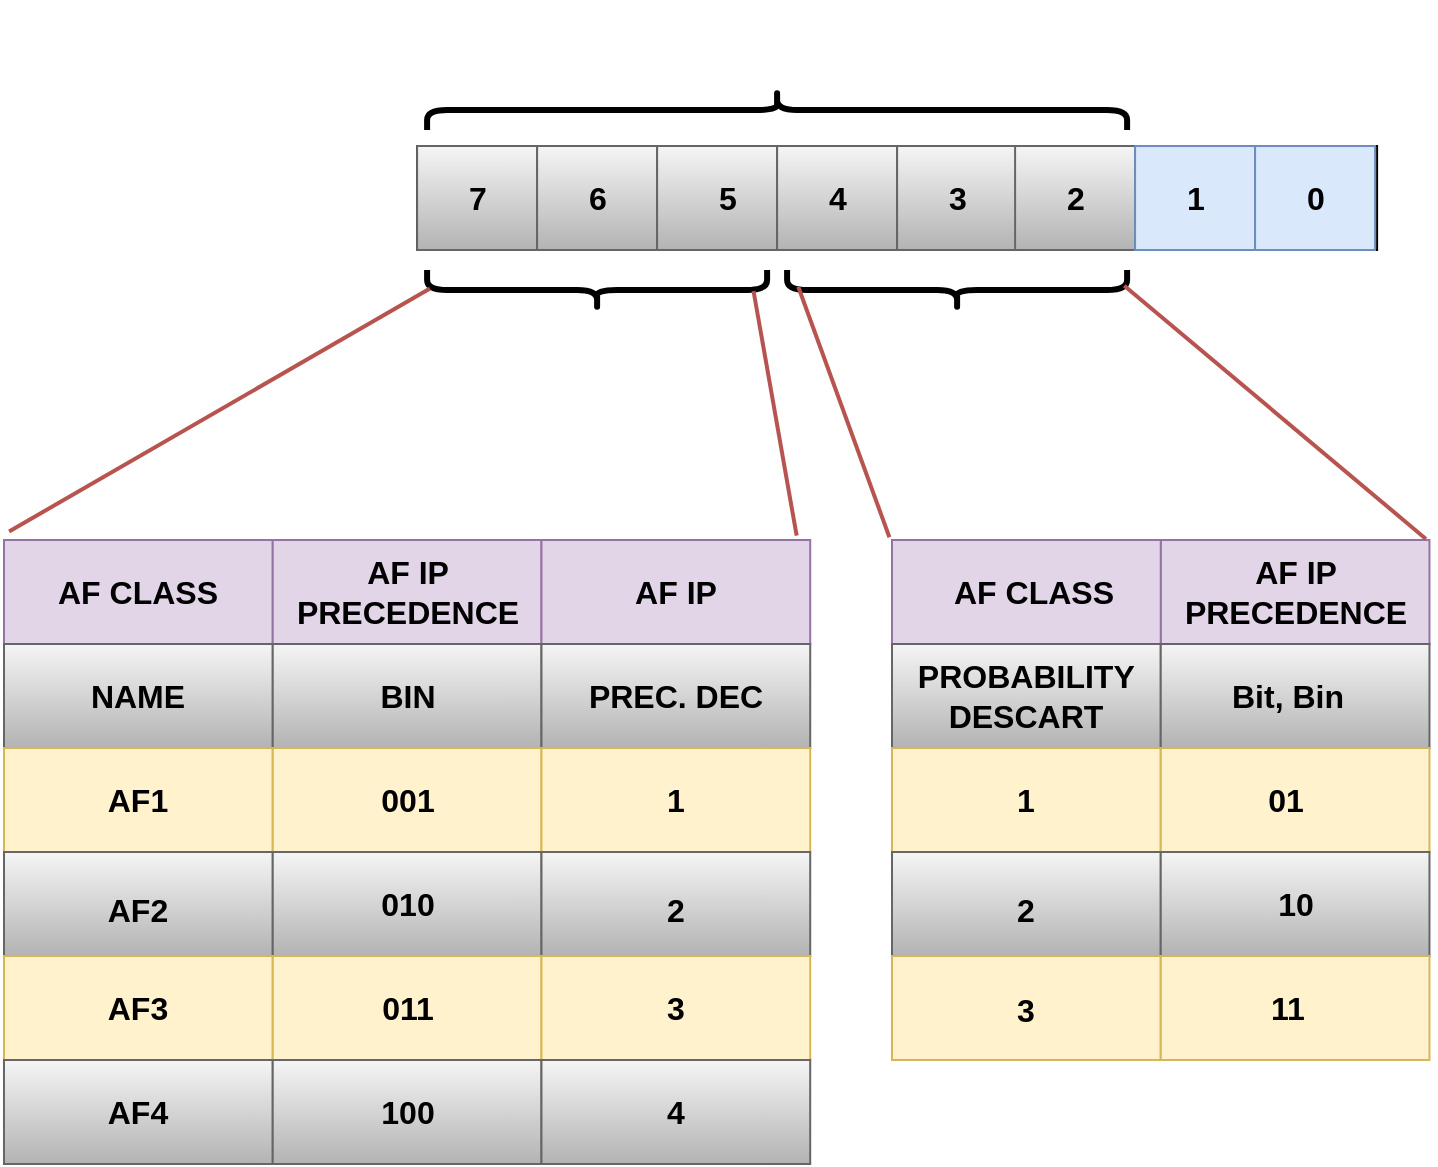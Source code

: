 <mxfile version="22.1.2" type="device">
  <diagram name="Página-1" id="1naj_lO46jhSrpNQx8SU">
    <mxGraphModel dx="1178" dy="790" grid="1" gridSize="10" guides="1" tooltips="1" connect="1" arrows="1" fold="1" page="1" pageScale="1" pageWidth="827" pageHeight="1169" math="0" shadow="0">
      <root>
        <mxCell id="0" />
        <mxCell id="1" parent="0" />
        <mxCell id="y14SEAgiUt3iNXtekEc_-29" value="" style="rounded=0;whiteSpace=wrap;html=1;fillColor=#e1d5e7;strokeColor=#9673a6;" vertex="1" parent="1">
          <mxGeometry x="618.37" y="320" width="134.37" height="52" as="geometry" />
        </mxCell>
        <mxCell id="y14SEAgiUt3iNXtekEc_-28" value="" style="rounded=0;whiteSpace=wrap;html=1;fillColor=#e1d5e7;strokeColor=#9673a6;" vertex="1" parent="1">
          <mxGeometry x="484" y="320" width="134.37" height="52" as="geometry" />
        </mxCell>
        <mxCell id="xud5iXsjGnso0-Vp6BYW-25" value="" style="rounded=0;whiteSpace=wrap;html=1;" parent="1" vertex="1">
          <mxGeometry x="246.55" y="123" width="480" height="52" as="geometry" />
        </mxCell>
        <mxCell id="xud5iXsjGnso0-Vp6BYW-27" value="" style="rounded=0;whiteSpace=wrap;html=1;fillColor=#f5f5f5;strokeColor=#666666;gradientColor=#b3b3b3;fontColor=#000000;" parent="1" vertex="1">
          <mxGeometry x="246.55" y="123" width="60" height="52" as="geometry" />
        </mxCell>
        <mxCell id="xud5iXsjGnso0-Vp6BYW-30" value="7" style="text;html=1;strokeColor=none;fillColor=none;align=center;verticalAlign=middle;whiteSpace=wrap;rounded=0;fontSize=16;fontStyle=1;fontColor=#000000;" parent="1" vertex="1">
          <mxGeometry x="241.55" y="134" width="70" height="30" as="geometry" />
        </mxCell>
        <mxCell id="WSSVNUDpOs4ptSsY72oF-7" value="" style="rounded=0;whiteSpace=wrap;html=1;fillColor=#f5f5f5;strokeColor=#666666;gradientColor=#b3b3b3;fontColor=#000000;" parent="1" vertex="1">
          <mxGeometry x="306.55" y="123" width="60" height="52" as="geometry" />
        </mxCell>
        <mxCell id="WSSVNUDpOs4ptSsY72oF-8" value="" style="rounded=0;whiteSpace=wrap;html=1;fillColor=#f5f5f5;strokeColor=#666666;gradientColor=#b3b3b3;fontColor=#000000;" parent="1" vertex="1">
          <mxGeometry x="366.55" y="123" width="60" height="52" as="geometry" />
        </mxCell>
        <mxCell id="WSSVNUDpOs4ptSsY72oF-9" value="" style="rounded=0;whiteSpace=wrap;html=1;fillColor=#f5f5f5;strokeColor=#666666;gradientColor=#b3b3b3;fontColor=#000000;" parent="1" vertex="1">
          <mxGeometry x="426.55" y="123" width="60" height="52" as="geometry" />
        </mxCell>
        <mxCell id="WSSVNUDpOs4ptSsY72oF-10" value="" style="rounded=0;whiteSpace=wrap;html=1;fillColor=#f5f5f5;strokeColor=#666666;gradientColor=#b3b3b3;fontColor=#000000;" parent="1" vertex="1">
          <mxGeometry x="486.55" y="123" width="60" height="52" as="geometry" />
        </mxCell>
        <mxCell id="WSSVNUDpOs4ptSsY72oF-11" value="" style="rounded=0;whiteSpace=wrap;html=1;fillColor=#f5f5f5;strokeColor=#666666;gradientColor=#b3b3b3;fontColor=#000000;" parent="1" vertex="1">
          <mxGeometry x="545.55" y="123" width="60" height="52" as="geometry" />
        </mxCell>
        <mxCell id="WSSVNUDpOs4ptSsY72oF-12" value="6" style="text;html=1;strokeColor=none;fillColor=none;align=center;verticalAlign=middle;whiteSpace=wrap;rounded=0;fontSize=16;fontStyle=1;fontColor=#000000;" parent="1" vertex="1">
          <mxGeometry x="301.55" y="134" width="70" height="30" as="geometry" />
        </mxCell>
        <mxCell id="WSSVNUDpOs4ptSsY72oF-13" value="5" style="text;html=1;strokeColor=none;fillColor=none;align=center;verticalAlign=middle;whiteSpace=wrap;rounded=0;fontSize=16;fontStyle=1;fontColor=#000000;" parent="1" vertex="1">
          <mxGeometry x="366.55" y="134" width="70" height="30" as="geometry" />
        </mxCell>
        <mxCell id="WSSVNUDpOs4ptSsY72oF-14" value="4" style="text;html=1;strokeColor=none;fillColor=none;align=center;verticalAlign=middle;whiteSpace=wrap;rounded=0;fontSize=16;fontStyle=1;fontColor=#000000;" parent="1" vertex="1">
          <mxGeometry x="421.55" y="134" width="70" height="30" as="geometry" />
        </mxCell>
        <mxCell id="WSSVNUDpOs4ptSsY72oF-15" value="3" style="text;html=1;strokeColor=none;fillColor=none;align=center;verticalAlign=middle;whiteSpace=wrap;rounded=0;fontSize=16;fontStyle=1;fontColor=#000000;" parent="1" vertex="1">
          <mxGeometry x="481.55" y="134" width="70" height="30" as="geometry" />
        </mxCell>
        <mxCell id="WSSVNUDpOs4ptSsY72oF-16" value="2" style="text;html=1;strokeColor=none;fillColor=none;align=center;verticalAlign=middle;whiteSpace=wrap;rounded=0;fontSize=16;fontStyle=1;fontColor=#000000;" parent="1" vertex="1">
          <mxGeometry x="540.55" y="134" width="70" height="30" as="geometry" />
        </mxCell>
        <mxCell id="WSSVNUDpOs4ptSsY72oF-17" value="" style="rounded=0;whiteSpace=wrap;html=1;fillColor=#dae8fc;strokeColor=#6c8ebf;" parent="1" vertex="1">
          <mxGeometry x="605.55" y="123" width="60" height="52" as="geometry" />
        </mxCell>
        <mxCell id="WSSVNUDpOs4ptSsY72oF-18" value="1" style="text;html=1;strokeColor=none;fillColor=none;align=center;verticalAlign=middle;whiteSpace=wrap;rounded=0;fontSize=16;fontStyle=1;fontColor=#000000;" parent="1" vertex="1">
          <mxGeometry x="600.55" y="134" width="70" height="30" as="geometry" />
        </mxCell>
        <mxCell id="WSSVNUDpOs4ptSsY72oF-19" value="" style="rounded=0;whiteSpace=wrap;html=1;fillColor=#dae8fc;strokeColor=#6c8ebf;" parent="1" vertex="1">
          <mxGeometry x="665.55" y="123" width="60" height="52" as="geometry" />
        </mxCell>
        <mxCell id="WSSVNUDpOs4ptSsY72oF-20" value="0" style="text;html=1;strokeColor=none;fillColor=none;align=center;verticalAlign=middle;whiteSpace=wrap;rounded=0;fontSize=16;fontStyle=1;fontColor=#000000;" parent="1" vertex="1">
          <mxGeometry x="660.55" y="134" width="70" height="30" as="geometry" />
        </mxCell>
        <mxCell id="WSSVNUDpOs4ptSsY72oF-25" value="DSCP FIELD" style="text;html=1;strokeColor=none;fillColor=none;align=center;verticalAlign=middle;whiteSpace=wrap;rounded=0;fontSize=16;fontStyle=1;fontColor=#ffffff;" parent="1" vertex="1">
          <mxGeometry x="359.05" y="50" width="135" height="30" as="geometry" />
        </mxCell>
        <mxCell id="WSSVNUDpOs4ptSsY72oF-48" value="aaa" style="text;html=1;strokeColor=none;fillColor=none;align=center;verticalAlign=middle;whiteSpace=wrap;rounded=0;fontSize=16;fontStyle=1;fontColor=#ffffff;" parent="1" vertex="1">
          <mxGeometry x="312.18" y="220" width="48.75" height="30" as="geometry" />
        </mxCell>
        <mxCell id="BCy47IR0d-kxVVgHZzA4-1" value="" style="shape=curlyBracket;whiteSpace=wrap;html=1;rounded=1;labelPosition=left;verticalLabelPosition=middle;align=right;verticalAlign=middle;rotation=90;strokeWidth=3;" parent="1" vertex="1">
          <mxGeometry x="416.55" y="-70" width="20" height="350" as="geometry" />
        </mxCell>
        <mxCell id="BCy47IR0d-kxVVgHZzA4-3" value="" style="shape=curlyBracket;whiteSpace=wrap;html=1;rounded=1;labelPosition=left;verticalLabelPosition=middle;align=right;verticalAlign=middle;rotation=-90;strokeWidth=3;" parent="1" vertex="1">
          <mxGeometry x="326.55" y="110" width="20" height="170" as="geometry" />
        </mxCell>
        <mxCell id="y14SEAgiUt3iNXtekEc_-1" value="" style="shape=curlyBracket;whiteSpace=wrap;html=1;rounded=1;labelPosition=left;verticalLabelPosition=middle;align=right;verticalAlign=middle;rotation=-90;strokeWidth=3;" vertex="1" parent="1">
          <mxGeometry x="506.55" y="110" width="20" height="170" as="geometry" />
        </mxCell>
        <mxCell id="y14SEAgiUt3iNXtekEc_-2" value="dd" style="text;html=1;strokeColor=none;fillColor=none;align=center;verticalAlign=middle;whiteSpace=wrap;rounded=0;fontSize=16;fontStyle=1;fontColor=#ffffff;" vertex="1" parent="1">
          <mxGeometry x="491.55" y="220" width="48.75" height="30" as="geometry" />
        </mxCell>
        <mxCell id="y14SEAgiUt3iNXtekEc_-3" value="" style="rounded=0;whiteSpace=wrap;html=1;fillColor=#e1d5e7;strokeColor=#9673a6;" vertex="1" parent="1">
          <mxGeometry x="40" y="320" width="134.37" height="52" as="geometry" />
        </mxCell>
        <mxCell id="y14SEAgiUt3iNXtekEc_-8" value="AF CLASS" style="text;html=1;strokeColor=none;fillColor=none;align=center;verticalAlign=middle;whiteSpace=wrap;rounded=0;fontSize=16;fontStyle=1;fontColor=#000000;" vertex="1" parent="1">
          <mxGeometry x="62.19" y="331" width="90" height="30" as="geometry" />
        </mxCell>
        <mxCell id="y14SEAgiUt3iNXtekEc_-9" value="" style="rounded=0;whiteSpace=wrap;html=1;fillColor=#e1d5e7;strokeColor=#9673a6;" vertex="1" parent="1">
          <mxGeometry x="174.37" y="320" width="134.37" height="52" as="geometry" />
        </mxCell>
        <mxCell id="y14SEAgiUt3iNXtekEc_-10" value="AF IP PRECEDENCE" style="text;html=1;strokeColor=none;fillColor=none;align=center;verticalAlign=middle;whiteSpace=wrap;rounded=0;fontSize=16;fontStyle=1;fontColor=#000000;" vertex="1" parent="1">
          <mxGeometry x="196.55" y="331" width="90" height="30" as="geometry" />
        </mxCell>
        <mxCell id="y14SEAgiUt3iNXtekEc_-11" value="" style="rounded=0;whiteSpace=wrap;html=1;fillColor=#e1d5e7;strokeColor=#9673a6;" vertex="1" parent="1">
          <mxGeometry x="308.74" y="320" width="134.37" height="52" as="geometry" />
        </mxCell>
        <mxCell id="y14SEAgiUt3iNXtekEc_-12" value="AF IP" style="text;html=1;strokeColor=none;fillColor=none;align=center;verticalAlign=middle;whiteSpace=wrap;rounded=0;fontSize=16;fontStyle=1;fontColor=#000000;" vertex="1" parent="1">
          <mxGeometry x="330.92" y="331" width="90" height="30" as="geometry" />
        </mxCell>
        <mxCell id="y14SEAgiUt3iNXtekEc_-13" value="" style="rounded=0;whiteSpace=wrap;html=1;fillColor=#f5f5f5;strokeColor=#666666;gradientColor=#b3b3b3;fontColor=#000000;" vertex="1" parent="1">
          <mxGeometry x="40" y="372" width="134.37" height="52" as="geometry" />
        </mxCell>
        <mxCell id="y14SEAgiUt3iNXtekEc_-14" value="" style="rounded=0;whiteSpace=wrap;html=1;fillColor=#f5f5f5;strokeColor=#666666;gradientColor=#b3b3b3;fontColor=#000000;" vertex="1" parent="1">
          <mxGeometry x="174.37" y="372" width="134.37" height="52" as="geometry" />
        </mxCell>
        <mxCell id="y14SEAgiUt3iNXtekEc_-15" value="" style="rounded=0;whiteSpace=wrap;html=1;fillColor=#f5f5f5;strokeColor=#666666;gradientColor=#b3b3b3;fontColor=#000000;" vertex="1" parent="1">
          <mxGeometry x="308.74" y="372" width="134.37" height="52" as="geometry" />
        </mxCell>
        <mxCell id="y14SEAgiUt3iNXtekEc_-16" value="" style="rounded=0;whiteSpace=wrap;html=1;fillColor=#fff2cc;strokeColor=#d6b656;" vertex="1" parent="1">
          <mxGeometry x="40" y="424" width="134.37" height="52" as="geometry" />
        </mxCell>
        <mxCell id="y14SEAgiUt3iNXtekEc_-17" value="" style="rounded=0;whiteSpace=wrap;html=1;fillColor=#fff2cc;strokeColor=#d6b656;" vertex="1" parent="1">
          <mxGeometry x="174.37" y="424" width="134.37" height="52" as="geometry" />
        </mxCell>
        <mxCell id="y14SEAgiUt3iNXtekEc_-18" value="" style="rounded=0;whiteSpace=wrap;html=1;fillColor=#fff2cc;strokeColor=#d6b656;" vertex="1" parent="1">
          <mxGeometry x="308.74" y="424" width="134.37" height="52" as="geometry" />
        </mxCell>
        <mxCell id="y14SEAgiUt3iNXtekEc_-19" value="" style="rounded=0;whiteSpace=wrap;html=1;fillColor=#f5f5f5;strokeColor=#666666;gradientColor=#b3b3b3;fontColor=#000000;" vertex="1" parent="1">
          <mxGeometry x="40" y="476" width="134.37" height="52" as="geometry" />
        </mxCell>
        <mxCell id="y14SEAgiUt3iNXtekEc_-20" value="" style="rounded=0;whiteSpace=wrap;html=1;fillColor=#f5f5f5;strokeColor=#666666;gradientColor=#b3b3b3;fontColor=#000000;" vertex="1" parent="1">
          <mxGeometry x="174.37" y="476" width="134.37" height="52" as="geometry" />
        </mxCell>
        <mxCell id="y14SEAgiUt3iNXtekEc_-21" value="" style="rounded=0;whiteSpace=wrap;html=1;fillColor=#f5f5f5;strokeColor=#666666;gradientColor=#b3b3b3;fontColor=#000000;" vertex="1" parent="1">
          <mxGeometry x="308.74" y="476" width="134.37" height="52" as="geometry" />
        </mxCell>
        <mxCell id="y14SEAgiUt3iNXtekEc_-22" value="" style="rounded=0;whiteSpace=wrap;html=1;fillColor=#fff2cc;strokeColor=#d6b656;" vertex="1" parent="1">
          <mxGeometry x="40" y="528" width="134.37" height="52" as="geometry" />
        </mxCell>
        <mxCell id="y14SEAgiUt3iNXtekEc_-23" value="" style="rounded=0;whiteSpace=wrap;html=1;fillColor=#fff2cc;strokeColor=#d6b656;" vertex="1" parent="1">
          <mxGeometry x="174.37" y="528" width="134.37" height="52" as="geometry" />
        </mxCell>
        <mxCell id="y14SEAgiUt3iNXtekEc_-24" value="" style="rounded=0;whiteSpace=wrap;html=1;fillColor=#fff2cc;strokeColor=#d6b656;" vertex="1" parent="1">
          <mxGeometry x="308.74" y="528" width="134.37" height="52" as="geometry" />
        </mxCell>
        <mxCell id="y14SEAgiUt3iNXtekEc_-25" value="AF CLASS" style="text;html=1;strokeColor=none;fillColor=none;align=center;verticalAlign=middle;whiteSpace=wrap;rounded=0;fontSize=16;fontStyle=1;fontColor=#000000;" vertex="1" parent="1">
          <mxGeometry x="510" y="331" width="90" height="30" as="geometry" />
        </mxCell>
        <mxCell id="y14SEAgiUt3iNXtekEc_-26" value="AF IP PRECEDENCE" style="text;html=1;strokeColor=none;fillColor=none;align=center;verticalAlign=middle;whiteSpace=wrap;rounded=0;fontSize=16;fontStyle=1;fontColor=#000000;" vertex="1" parent="1">
          <mxGeometry x="640.55" y="331" width="90" height="30" as="geometry" />
        </mxCell>
        <mxCell id="y14SEAgiUt3iNXtekEc_-31" value="" style="rounded=0;whiteSpace=wrap;html=1;fillColor=#f5f5f5;strokeColor=#666666;gradientColor=#b3b3b3;fontColor=#000000;" vertex="1" parent="1">
          <mxGeometry x="484" y="372" width="134.37" height="52" as="geometry" />
        </mxCell>
        <mxCell id="y14SEAgiUt3iNXtekEc_-32" value="" style="rounded=0;whiteSpace=wrap;html=1;fillColor=#f5f5f5;strokeColor=#666666;gradientColor=#b3b3b3;fontColor=#000000;" vertex="1" parent="1">
          <mxGeometry x="618.37" y="372" width="134.37" height="52" as="geometry" />
        </mxCell>
        <mxCell id="y14SEAgiUt3iNXtekEc_-34" value="" style="rounded=0;whiteSpace=wrap;html=1;fillColor=#fff2cc;strokeColor=#d6b656;" vertex="1" parent="1">
          <mxGeometry x="484" y="424" width="134.37" height="52" as="geometry" />
        </mxCell>
        <mxCell id="y14SEAgiUt3iNXtekEc_-35" value="" style="rounded=0;whiteSpace=wrap;html=1;fillColor=#fff2cc;strokeColor=#d6b656;" vertex="1" parent="1">
          <mxGeometry x="618.37" y="424" width="134.37" height="52" as="geometry" />
        </mxCell>
        <mxCell id="y14SEAgiUt3iNXtekEc_-37" value="" style="rounded=0;whiteSpace=wrap;html=1;fillColor=#f5f5f5;strokeColor=#666666;gradientColor=#b3b3b3;fontColor=#000000;" vertex="1" parent="1">
          <mxGeometry x="484" y="476" width="134.37" height="52" as="geometry" />
        </mxCell>
        <mxCell id="y14SEAgiUt3iNXtekEc_-38" value="" style="rounded=0;whiteSpace=wrap;html=1;fillColor=#f5f5f5;strokeColor=#666666;gradientColor=#b3b3b3;fontColor=#000000;" vertex="1" parent="1">
          <mxGeometry x="618.37" y="476" width="134.37" height="52" as="geometry" />
        </mxCell>
        <mxCell id="y14SEAgiUt3iNXtekEc_-40" value="" style="rounded=0;whiteSpace=wrap;html=1;fillColor=#fff2cc;strokeColor=#d6b656;" vertex="1" parent="1">
          <mxGeometry x="484" y="528" width="134.37" height="52" as="geometry" />
        </mxCell>
        <mxCell id="y14SEAgiUt3iNXtekEc_-41" value="" style="rounded=0;whiteSpace=wrap;html=1;fillColor=#fff2cc;strokeColor=#d6b656;" vertex="1" parent="1">
          <mxGeometry x="618.37" y="528" width="134.37" height="52" as="geometry" />
        </mxCell>
        <mxCell id="y14SEAgiUt3iNXtekEc_-42" value="" style="rounded=0;whiteSpace=wrap;html=1;fillColor=#f5f5f5;strokeColor=#666666;gradientColor=#b3b3b3;fontColor=#000000;" vertex="1" parent="1">
          <mxGeometry x="39.99" y="580" width="134.37" height="52" as="geometry" />
        </mxCell>
        <mxCell id="y14SEAgiUt3iNXtekEc_-43" value="" style="rounded=0;whiteSpace=wrap;html=1;fillColor=#f5f5f5;strokeColor=#666666;gradientColor=#b3b3b3;fontColor=#000000;" vertex="1" parent="1">
          <mxGeometry x="174.36" y="580" width="134.37" height="52" as="geometry" />
        </mxCell>
        <mxCell id="y14SEAgiUt3iNXtekEc_-44" value="" style="rounded=0;whiteSpace=wrap;html=1;fillColor=#f5f5f5;strokeColor=#666666;gradientColor=#b3b3b3;fontColor=#000000;" vertex="1" parent="1">
          <mxGeometry x="308.73" y="580" width="134.37" height="52" as="geometry" />
        </mxCell>
        <mxCell id="y14SEAgiUt3iNXtekEc_-45" value="NAME" style="text;html=1;strokeColor=none;fillColor=none;align=center;verticalAlign=middle;whiteSpace=wrap;rounded=0;fontSize=16;fontStyle=1;fontColor=#000000;" vertex="1" parent="1">
          <mxGeometry x="62.19" y="383" width="90" height="30" as="geometry" />
        </mxCell>
        <mxCell id="y14SEAgiUt3iNXtekEc_-46" value="BIN" style="text;html=1;strokeColor=none;fillColor=none;align=center;verticalAlign=middle;whiteSpace=wrap;rounded=0;fontSize=16;fontStyle=1;fontColor=#000000;" vertex="1" parent="1">
          <mxGeometry x="196.55" y="383" width="90" height="30" as="geometry" />
        </mxCell>
        <mxCell id="y14SEAgiUt3iNXtekEc_-47" value="AF1" style="text;html=1;strokeColor=none;fillColor=none;align=center;verticalAlign=middle;whiteSpace=wrap;rounded=0;fontSize=16;fontStyle=1;fontColor=#000000;" vertex="1" parent="1">
          <mxGeometry x="62.19" y="435" width="90" height="30" as="geometry" />
        </mxCell>
        <mxCell id="y14SEAgiUt3iNXtekEc_-48" value="AF2" style="text;html=1;strokeColor=none;fillColor=none;align=center;verticalAlign=middle;whiteSpace=wrap;rounded=0;fontSize=16;fontStyle=1;fontColor=#000000;" vertex="1" parent="1">
          <mxGeometry x="62.17" y="490" width="90" height="30" as="geometry" />
        </mxCell>
        <mxCell id="y14SEAgiUt3iNXtekEc_-49" value="AF3" style="text;html=1;strokeColor=none;fillColor=none;align=center;verticalAlign=middle;whiteSpace=wrap;rounded=0;fontSize=16;fontStyle=1;fontColor=#000000;" vertex="1" parent="1">
          <mxGeometry x="62.19" y="539" width="90" height="30" as="geometry" />
        </mxCell>
        <mxCell id="y14SEAgiUt3iNXtekEc_-50" value="AF4" style="text;html=1;strokeColor=none;fillColor=none;align=center;verticalAlign=middle;whiteSpace=wrap;rounded=0;fontSize=16;fontStyle=1;fontColor=#000000;" vertex="1" parent="1">
          <mxGeometry x="62.19" y="591" width="90" height="30" as="geometry" />
        </mxCell>
        <mxCell id="y14SEAgiUt3iNXtekEc_-51" value="001" style="text;html=1;strokeColor=none;fillColor=none;align=center;verticalAlign=middle;whiteSpace=wrap;rounded=0;fontSize=16;fontStyle=1;fontColor=#000000;" vertex="1" parent="1">
          <mxGeometry x="196.55" y="435" width="90" height="30" as="geometry" />
        </mxCell>
        <mxCell id="y14SEAgiUt3iNXtekEc_-52" value="010" style="text;html=1;strokeColor=none;fillColor=none;align=center;verticalAlign=middle;whiteSpace=wrap;rounded=0;fontSize=16;fontStyle=1;fontColor=#000000;" vertex="1" parent="1">
          <mxGeometry x="196.55" y="487" width="90" height="30" as="geometry" />
        </mxCell>
        <mxCell id="y14SEAgiUt3iNXtekEc_-53" value="011" style="text;html=1;strokeColor=none;fillColor=none;align=center;verticalAlign=middle;whiteSpace=wrap;rounded=0;fontSize=16;fontStyle=1;fontColor=#000000;" vertex="1" parent="1">
          <mxGeometry x="196.55" y="539" width="90" height="30" as="geometry" />
        </mxCell>
        <mxCell id="y14SEAgiUt3iNXtekEc_-54" value="100" style="text;html=1;strokeColor=none;fillColor=none;align=center;verticalAlign=middle;whiteSpace=wrap;rounded=0;fontSize=16;fontStyle=1;fontColor=#000000;" vertex="1" parent="1">
          <mxGeometry x="196.55" y="591" width="90" height="30" as="geometry" />
        </mxCell>
        <mxCell id="y14SEAgiUt3iNXtekEc_-55" value="PREC. DEC" style="text;html=1;strokeColor=none;fillColor=none;align=center;verticalAlign=middle;whiteSpace=wrap;rounded=0;fontSize=16;fontStyle=1;fontColor=#000000;" vertex="1" parent="1">
          <mxGeometry x="330.92" y="383" width="90" height="30" as="geometry" />
        </mxCell>
        <mxCell id="y14SEAgiUt3iNXtekEc_-56" value="1" style="text;html=1;strokeColor=none;fillColor=none;align=center;verticalAlign=middle;whiteSpace=wrap;rounded=0;fontSize=16;fontStyle=1;fontColor=#000000;" vertex="1" parent="1">
          <mxGeometry x="330.92" y="435" width="90" height="30" as="geometry" />
        </mxCell>
        <mxCell id="y14SEAgiUt3iNXtekEc_-57" value="2" style="text;html=1;strokeColor=none;fillColor=none;align=center;verticalAlign=middle;whiteSpace=wrap;rounded=0;fontSize=16;fontStyle=1;fontColor=#000000;" vertex="1" parent="1">
          <mxGeometry x="330.92" y="490" width="90" height="30" as="geometry" />
        </mxCell>
        <mxCell id="y14SEAgiUt3iNXtekEc_-58" value="3" style="text;html=1;strokeColor=none;fillColor=none;align=center;verticalAlign=middle;whiteSpace=wrap;rounded=0;fontSize=16;fontStyle=1;fontColor=#000000;" vertex="1" parent="1">
          <mxGeometry x="330.92" y="539" width="90" height="30" as="geometry" />
        </mxCell>
        <mxCell id="y14SEAgiUt3iNXtekEc_-59" value="4" style="text;html=1;strokeColor=none;fillColor=none;align=center;verticalAlign=middle;whiteSpace=wrap;rounded=0;fontSize=16;fontStyle=1;fontColor=#000000;" vertex="1" parent="1">
          <mxGeometry x="330.92" y="591" width="90" height="30" as="geometry" />
        </mxCell>
        <mxCell id="y14SEAgiUt3iNXtekEc_-60" value="PROBABILITY DESCART" style="text;html=1;strokeColor=none;fillColor=none;align=center;verticalAlign=middle;whiteSpace=wrap;rounded=0;fontSize=16;fontStyle=1;fontColor=#000000;" vertex="1" parent="1">
          <mxGeometry x="506.18" y="383" width="90" height="30" as="geometry" />
        </mxCell>
        <mxCell id="y14SEAgiUt3iNXtekEc_-61" value="Bit, Bin" style="text;html=1;strokeColor=none;fillColor=none;align=center;verticalAlign=middle;whiteSpace=wrap;rounded=0;fontSize=16;fontStyle=1;fontColor=#000000;" vertex="1" parent="1">
          <mxGeometry x="636.55" y="383" width="90" height="30" as="geometry" />
        </mxCell>
        <mxCell id="y14SEAgiUt3iNXtekEc_-62" value="1" style="text;html=1;strokeColor=none;fillColor=none;align=center;verticalAlign=middle;whiteSpace=wrap;rounded=0;fontSize=16;fontStyle=1;fontColor=#000000;" vertex="1" parent="1">
          <mxGeometry x="506.18" y="435" width="90" height="30" as="geometry" />
        </mxCell>
        <mxCell id="y14SEAgiUt3iNXtekEc_-63" value="2" style="text;html=1;strokeColor=none;fillColor=none;align=center;verticalAlign=middle;whiteSpace=wrap;rounded=0;fontSize=16;fontStyle=1;fontColor=#000000;" vertex="1" parent="1">
          <mxGeometry x="506.18" y="490" width="90" height="30" as="geometry" />
        </mxCell>
        <mxCell id="y14SEAgiUt3iNXtekEc_-64" value="3" style="text;html=1;strokeColor=none;fillColor=none;align=center;verticalAlign=middle;whiteSpace=wrap;rounded=0;fontSize=16;fontStyle=1;fontColor=#000000;" vertex="1" parent="1">
          <mxGeometry x="506.18" y="540" width="90" height="30" as="geometry" />
        </mxCell>
        <mxCell id="y14SEAgiUt3iNXtekEc_-65" value="01" style="text;html=1;strokeColor=none;fillColor=none;align=center;verticalAlign=middle;whiteSpace=wrap;rounded=0;fontSize=16;fontStyle=1;fontColor=#000000;" vertex="1" parent="1">
          <mxGeometry x="635.55" y="435" width="90" height="30" as="geometry" />
        </mxCell>
        <mxCell id="y14SEAgiUt3iNXtekEc_-66" value="10" style="text;html=1;strokeColor=none;fillColor=none;align=center;verticalAlign=middle;whiteSpace=wrap;rounded=0;fontSize=16;fontStyle=1;fontColor=#000000;" vertex="1" parent="1">
          <mxGeometry x="640.55" y="487" width="90" height="30" as="geometry" />
        </mxCell>
        <mxCell id="y14SEAgiUt3iNXtekEc_-67" value="11" style="text;html=1;strokeColor=none;fillColor=none;align=center;verticalAlign=middle;whiteSpace=wrap;rounded=0;fontSize=16;fontStyle=1;fontColor=#000000;" vertex="1" parent="1">
          <mxGeometry x="636.55" y="539" width="90" height="30" as="geometry" />
        </mxCell>
        <mxCell id="y14SEAgiUt3iNXtekEc_-69" value="" style="line;strokeWidth=2;html=1;fillColor=#f8cecc;strokeColor=#b85450;rotation=-210;" vertex="1" parent="1">
          <mxGeometry x="26.27" y="250" width="243" height="10" as="geometry" />
        </mxCell>
        <mxCell id="y14SEAgiUt3iNXtekEc_-70" value="" style="line;strokeWidth=2;html=1;fillColor=#f8cecc;strokeColor=#b85450;rotation=-100;" vertex="1" parent="1">
          <mxGeometry x="363.43" y="251.66" width="124.23" height="10" as="geometry" />
        </mxCell>
        <mxCell id="y14SEAgiUt3iNXtekEc_-71" value="" style="line;strokeWidth=2;html=1;fillColor=#f8cecc;strokeColor=#b85450;rotation=-110;" vertex="1" parent="1">
          <mxGeometry x="393.29" y="251" width="133.26" height="10" as="geometry" />
        </mxCell>
        <mxCell id="y14SEAgiUt3iNXtekEc_-72" value="" style="line;strokeWidth=2;html=1;fillColor=#f8cecc;strokeColor=#b85450;rotation=40;" vertex="1" parent="1">
          <mxGeometry x="577.09" y="251.17" width="196.93" height="10" as="geometry" />
        </mxCell>
      </root>
    </mxGraphModel>
  </diagram>
</mxfile>
